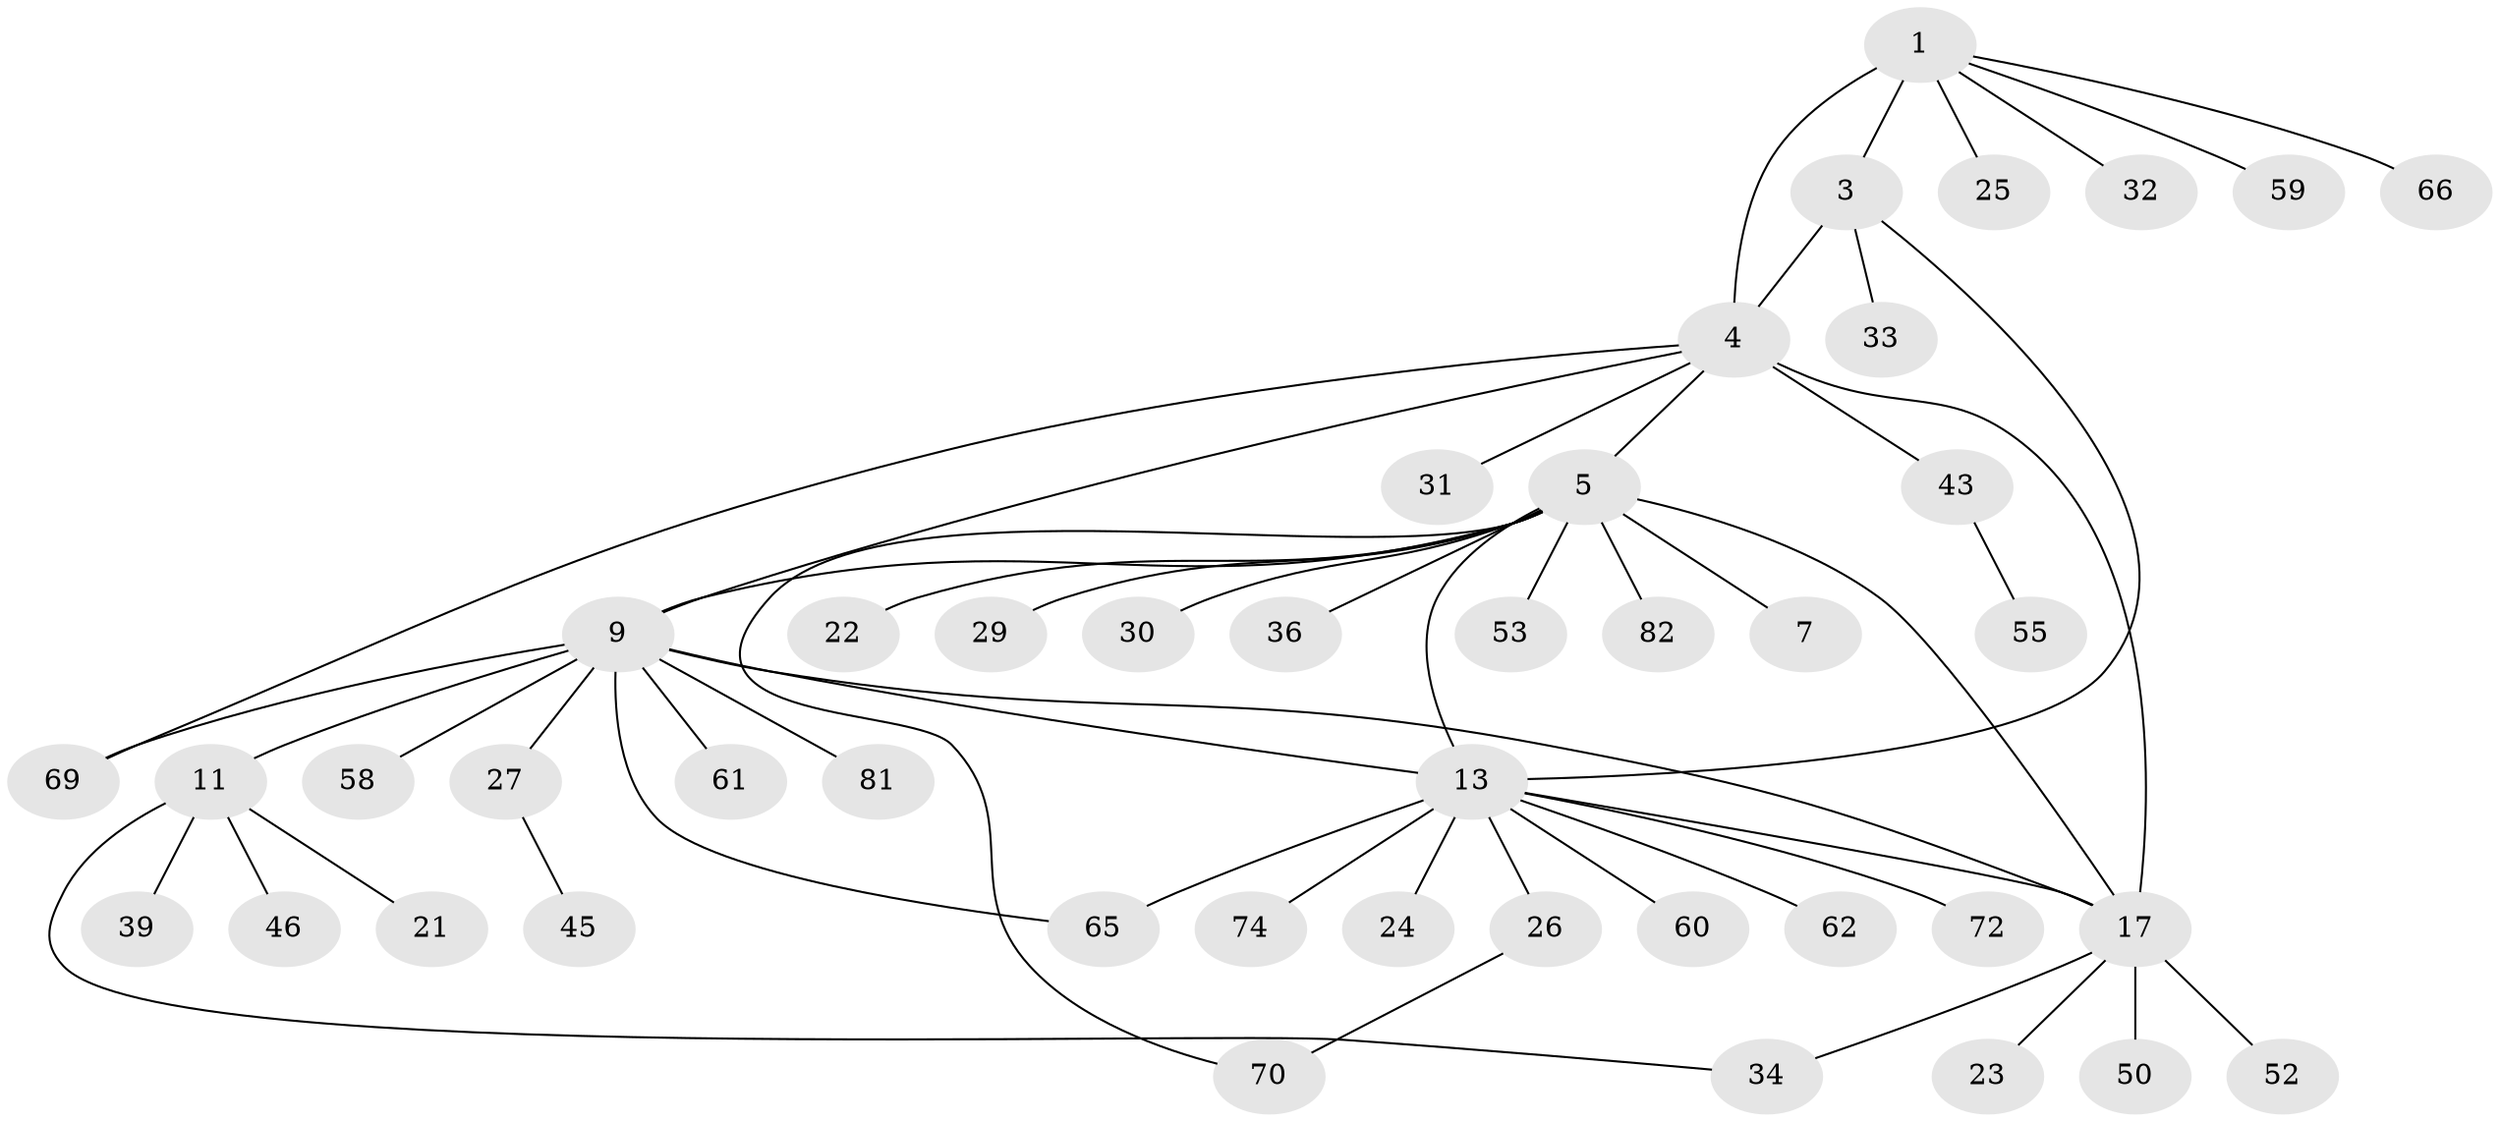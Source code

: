 // original degree distribution, {3: 0.06741573033707865, 14: 0.02247191011235955, 5: 0.056179775280898875, 9: 0.011235955056179775, 8: 0.033707865168539325, 6: 0.02247191011235955, 10: 0.011235955056179775, 4: 0.011235955056179775, 11: 0.011235955056179775, 7: 0.011235955056179775, 1: 0.5393258426966292, 2: 0.20224719101123595}
// Generated by graph-tools (version 1.1) at 2025/16/03/09/25 04:16:08]
// undirected, 44 vertices, 54 edges
graph export_dot {
graph [start="1"]
  node [color=gray90,style=filled];
  1 [super="+2"];
  3;
  4 [super="+76+19"];
  5 [super="+6+73"];
  7 [super="+41+47"];
  9 [super="+67+37+12+10"];
  11 [super="+77+44+56"];
  13 [super="+14+15"];
  17 [super="+18+20"];
  21;
  22;
  23;
  24 [super="+38"];
  25;
  26 [super="+63+54"];
  27 [super="+75"];
  29;
  30;
  31;
  32;
  33;
  34;
  36;
  39;
  43;
  45;
  46 [super="+80"];
  50;
  52;
  53;
  55;
  58;
  59;
  60;
  61;
  62;
  65;
  66;
  69;
  70;
  72;
  74;
  81;
  82;
  1 -- 3 [weight=2];
  1 -- 4 [weight=2];
  1 -- 32;
  1 -- 66;
  1 -- 25;
  1 -- 59;
  3 -- 4;
  3 -- 33;
  3 -- 13;
  4 -- 43;
  4 -- 69;
  4 -- 5 [weight=2];
  4 -- 9;
  4 -- 17 [weight=3];
  4 -- 31;
  5 -- 7 [weight=3];
  5 -- 36;
  5 -- 70;
  5 -- 9;
  5 -- 82;
  5 -- 53;
  5 -- 22;
  5 -- 29;
  5 -- 30;
  5 -- 17;
  5 -- 13;
  9 -- 11 [weight=3];
  9 -- 58;
  9 -- 69;
  9 -- 81;
  9 -- 27;
  9 -- 61;
  9 -- 65;
  9 -- 17;
  9 -- 13 [weight=2];
  11 -- 21;
  11 -- 34;
  11 -- 39;
  11 -- 46;
  13 -- 65;
  13 -- 72;
  13 -- 74;
  13 -- 17;
  13 -- 24;
  13 -- 62;
  13 -- 26;
  13 -- 60;
  17 -- 34;
  17 -- 52;
  17 -- 23;
  17 -- 50;
  26 -- 70;
  27 -- 45;
  43 -- 55;
}
